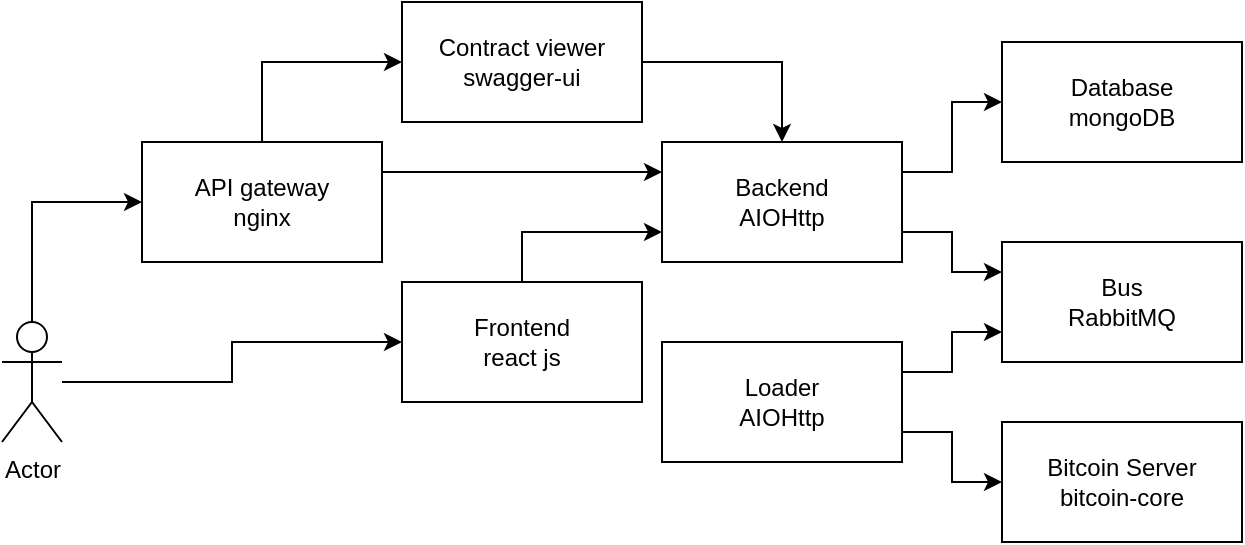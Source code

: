 <mxfile version="12.9.3" type="device"><diagram name="Page-1" id="e7e014a7-5840-1c2e-5031-d8a46d1fe8dd"><mxGraphModel dx="868" dy="511" grid="1" gridSize="10" guides="1" tooltips="1" connect="1" arrows="1" fold="1" page="1" pageScale="1" pageWidth="1169" pageHeight="826" background="#ffffff" math="0" shadow="0"><root><mxCell id="0"/><mxCell id="1" parent="0"/><mxCell id="ddKrJkGaCE6Puob1WDxm-47" style="edgeStyle=orthogonalEdgeStyle;rounded=0;orthogonalLoop=1;jettySize=auto;html=1;exitX=0.5;exitY=0;exitDx=0;exitDy=0;entryX=0;entryY=0.5;entryDx=0;entryDy=0;" parent="1" source="ddKrJkGaCE6Puob1WDxm-41" target="ddKrJkGaCE6Puob1WDxm-42" edge="1"><mxGeometry relative="1" as="geometry"/></mxCell><mxCell id="aHd1KmpECR4avzveq3xX-4" style="edgeStyle=orthogonalEdgeStyle;rounded=0;orthogonalLoop=1;jettySize=auto;html=1;exitX=1;exitY=0.25;exitDx=0;exitDy=0;entryX=0;entryY=0.25;entryDx=0;entryDy=0;" edge="1" parent="1" source="ddKrJkGaCE6Puob1WDxm-41" target="ddKrJkGaCE6Puob1WDxm-43"><mxGeometry relative="1" as="geometry"/></mxCell><mxCell id="ddKrJkGaCE6Puob1WDxm-41" value="&lt;div&gt;API gateway&lt;/div&gt;&lt;div&gt;nginx&lt;br&gt;&lt;/div&gt;" style="rounded=0;whiteSpace=wrap;html=1;" parent="1" vertex="1"><mxGeometry x="90" y="80" width="120" height="60" as="geometry"/></mxCell><mxCell id="0R3xVjMcmieYRQOXR0cQ-1" style="edgeStyle=orthogonalEdgeStyle;rounded=0;orthogonalLoop=1;jettySize=auto;html=1;entryX=0.5;entryY=0;entryDx=0;entryDy=0;exitX=1;exitY=0.5;exitDx=0;exitDy=0;" parent="1" source="ddKrJkGaCE6Puob1WDxm-42" target="ddKrJkGaCE6Puob1WDxm-43" edge="1"><mxGeometry relative="1" as="geometry"/></mxCell><mxCell id="ddKrJkGaCE6Puob1WDxm-42" value="&lt;div&gt;Contract viewer&lt;br&gt;&lt;/div&gt;&lt;div&gt;swagger-ui&lt;/div&gt;" style="rounded=0;whiteSpace=wrap;html=1;" parent="1" vertex="1"><mxGeometry x="220" y="10" width="120" height="60" as="geometry"/></mxCell><mxCell id="ddKrJkGaCE6Puob1WDxm-49" style="edgeStyle=orthogonalEdgeStyle;rounded=0;orthogonalLoop=1;jettySize=auto;html=1;exitX=1;exitY=0.25;exitDx=0;exitDy=0;entryX=0;entryY=0.5;entryDx=0;entryDy=0;" parent="1" source="ddKrJkGaCE6Puob1WDxm-43" target="ddKrJkGaCE6Puob1WDxm-48" edge="1"><mxGeometry relative="1" as="geometry"/></mxCell><mxCell id="xa-kPg6tN9VHol4U2A1r-14" style="edgeStyle=orthogonalEdgeStyle;rounded=0;orthogonalLoop=1;jettySize=auto;html=1;exitX=1;exitY=0.75;exitDx=0;exitDy=0;entryX=0;entryY=0.25;entryDx=0;entryDy=0;" parent="1" source="ddKrJkGaCE6Puob1WDxm-43" target="xa-kPg6tN9VHol4U2A1r-1" edge="1"><mxGeometry relative="1" as="geometry"/></mxCell><mxCell id="ddKrJkGaCE6Puob1WDxm-43" value="&lt;div&gt;Backend&lt;/div&gt;&lt;div&gt;AIOHttp&lt;br&gt;&lt;/div&gt;" style="rounded=0;whiteSpace=wrap;html=1;" parent="1" vertex="1"><mxGeometry x="350" y="80" width="120" height="60" as="geometry"/></mxCell><mxCell id="ddKrJkGaCE6Puob1WDxm-53" style="edgeStyle=orthogonalEdgeStyle;rounded=0;orthogonalLoop=1;jettySize=auto;html=1;exitX=0.5;exitY=0;exitDx=0;exitDy=0;exitPerimeter=0;entryX=0;entryY=0.5;entryDx=0;entryDy=0;" parent="1" source="ddKrJkGaCE6Puob1WDxm-44" target="ddKrJkGaCE6Puob1WDxm-41" edge="1"><mxGeometry relative="1" as="geometry"/></mxCell><mxCell id="aHd1KmpECR4avzveq3xX-2" style="edgeStyle=orthogonalEdgeStyle;rounded=0;orthogonalLoop=1;jettySize=auto;html=1;" edge="1" parent="1" source="ddKrJkGaCE6Puob1WDxm-44" target="aHd1KmpECR4avzveq3xX-1"><mxGeometry relative="1" as="geometry"/></mxCell><mxCell id="ddKrJkGaCE6Puob1WDxm-44" value="Actor" style="shape=umlActor;verticalLabelPosition=bottom;labelBackgroundColor=#ffffff;verticalAlign=top;html=1;outlineConnect=0;" parent="1" vertex="1"><mxGeometry x="20" y="170" width="30" height="60" as="geometry"/></mxCell><mxCell id="ddKrJkGaCE6Puob1WDxm-48" value="&lt;div&gt;Database&lt;/div&gt;&lt;div&gt;mongoDB&lt;br&gt;&lt;/div&gt;" style="rounded=0;whiteSpace=wrap;html=1;" parent="1" vertex="1"><mxGeometry x="520" y="30" width="120" height="60" as="geometry"/></mxCell><mxCell id="xa-kPg6tN9VHol4U2A1r-1" value="&lt;div&gt;B&lt;span&gt;us&lt;/span&gt;&lt;/div&gt;&lt;div&gt;RabbitMQ&lt;/div&gt;" style="rounded=0;whiteSpace=wrap;html=1;" parent="1" vertex="1"><mxGeometry x="520" y="130" width="120" height="60" as="geometry"/></mxCell><mxCell id="xa-kPg6tN9VHol4U2A1r-15" style="edgeStyle=orthogonalEdgeStyle;rounded=0;orthogonalLoop=1;jettySize=auto;html=1;exitX=1;exitY=0.25;exitDx=0;exitDy=0;entryX=0;entryY=0.75;entryDx=0;entryDy=0;" parent="1" source="xa-kPg6tN9VHol4U2A1r-3" target="xa-kPg6tN9VHol4U2A1r-1" edge="1"><mxGeometry relative="1" as="geometry"/></mxCell><mxCell id="xa-kPg6tN9VHol4U2A1r-17" style="edgeStyle=orthogonalEdgeStyle;rounded=0;orthogonalLoop=1;jettySize=auto;html=1;exitX=1;exitY=0.75;exitDx=0;exitDy=0;" parent="1" source="xa-kPg6tN9VHol4U2A1r-3" target="xa-kPg6tN9VHol4U2A1r-16" edge="1"><mxGeometry relative="1" as="geometry"/></mxCell><mxCell id="xa-kPg6tN9VHol4U2A1r-3" value="&lt;div&gt;&lt;span&gt;Loader&lt;/span&gt;&lt;/div&gt;&lt;div&gt;AIOHttp&lt;br&gt;&lt;/div&gt;" style="rounded=0;whiteSpace=wrap;html=1;" parent="1" vertex="1"><mxGeometry x="350" y="180" width="120" height="60" as="geometry"/></mxCell><mxCell id="xa-kPg6tN9VHol4U2A1r-16" value="&lt;div&gt;Bitcoin Server&lt;br&gt;&lt;/div&gt;&lt;div&gt;bitcoin-core&lt;/div&gt;" style="rounded=0;whiteSpace=wrap;html=1;" parent="1" vertex="1"><mxGeometry x="520" y="220" width="120" height="60" as="geometry"/></mxCell><mxCell id="aHd1KmpECR4avzveq3xX-5" style="edgeStyle=orthogonalEdgeStyle;rounded=0;orthogonalLoop=1;jettySize=auto;html=1;entryX=0;entryY=0.75;entryDx=0;entryDy=0;exitX=0.5;exitY=0;exitDx=0;exitDy=0;" edge="1" parent="1" source="aHd1KmpECR4avzveq3xX-1" target="ddKrJkGaCE6Puob1WDxm-43"><mxGeometry relative="1" as="geometry"/></mxCell><mxCell id="aHd1KmpECR4avzveq3xX-1" value="&lt;div&gt;Frontend&lt;br&gt;&lt;/div&gt;&lt;div&gt;react js&lt;/div&gt;" style="rounded=0;whiteSpace=wrap;html=1;" vertex="1" parent="1"><mxGeometry x="220" y="150" width="120" height="60" as="geometry"/></mxCell></root></mxGraphModel></diagram></mxfile>